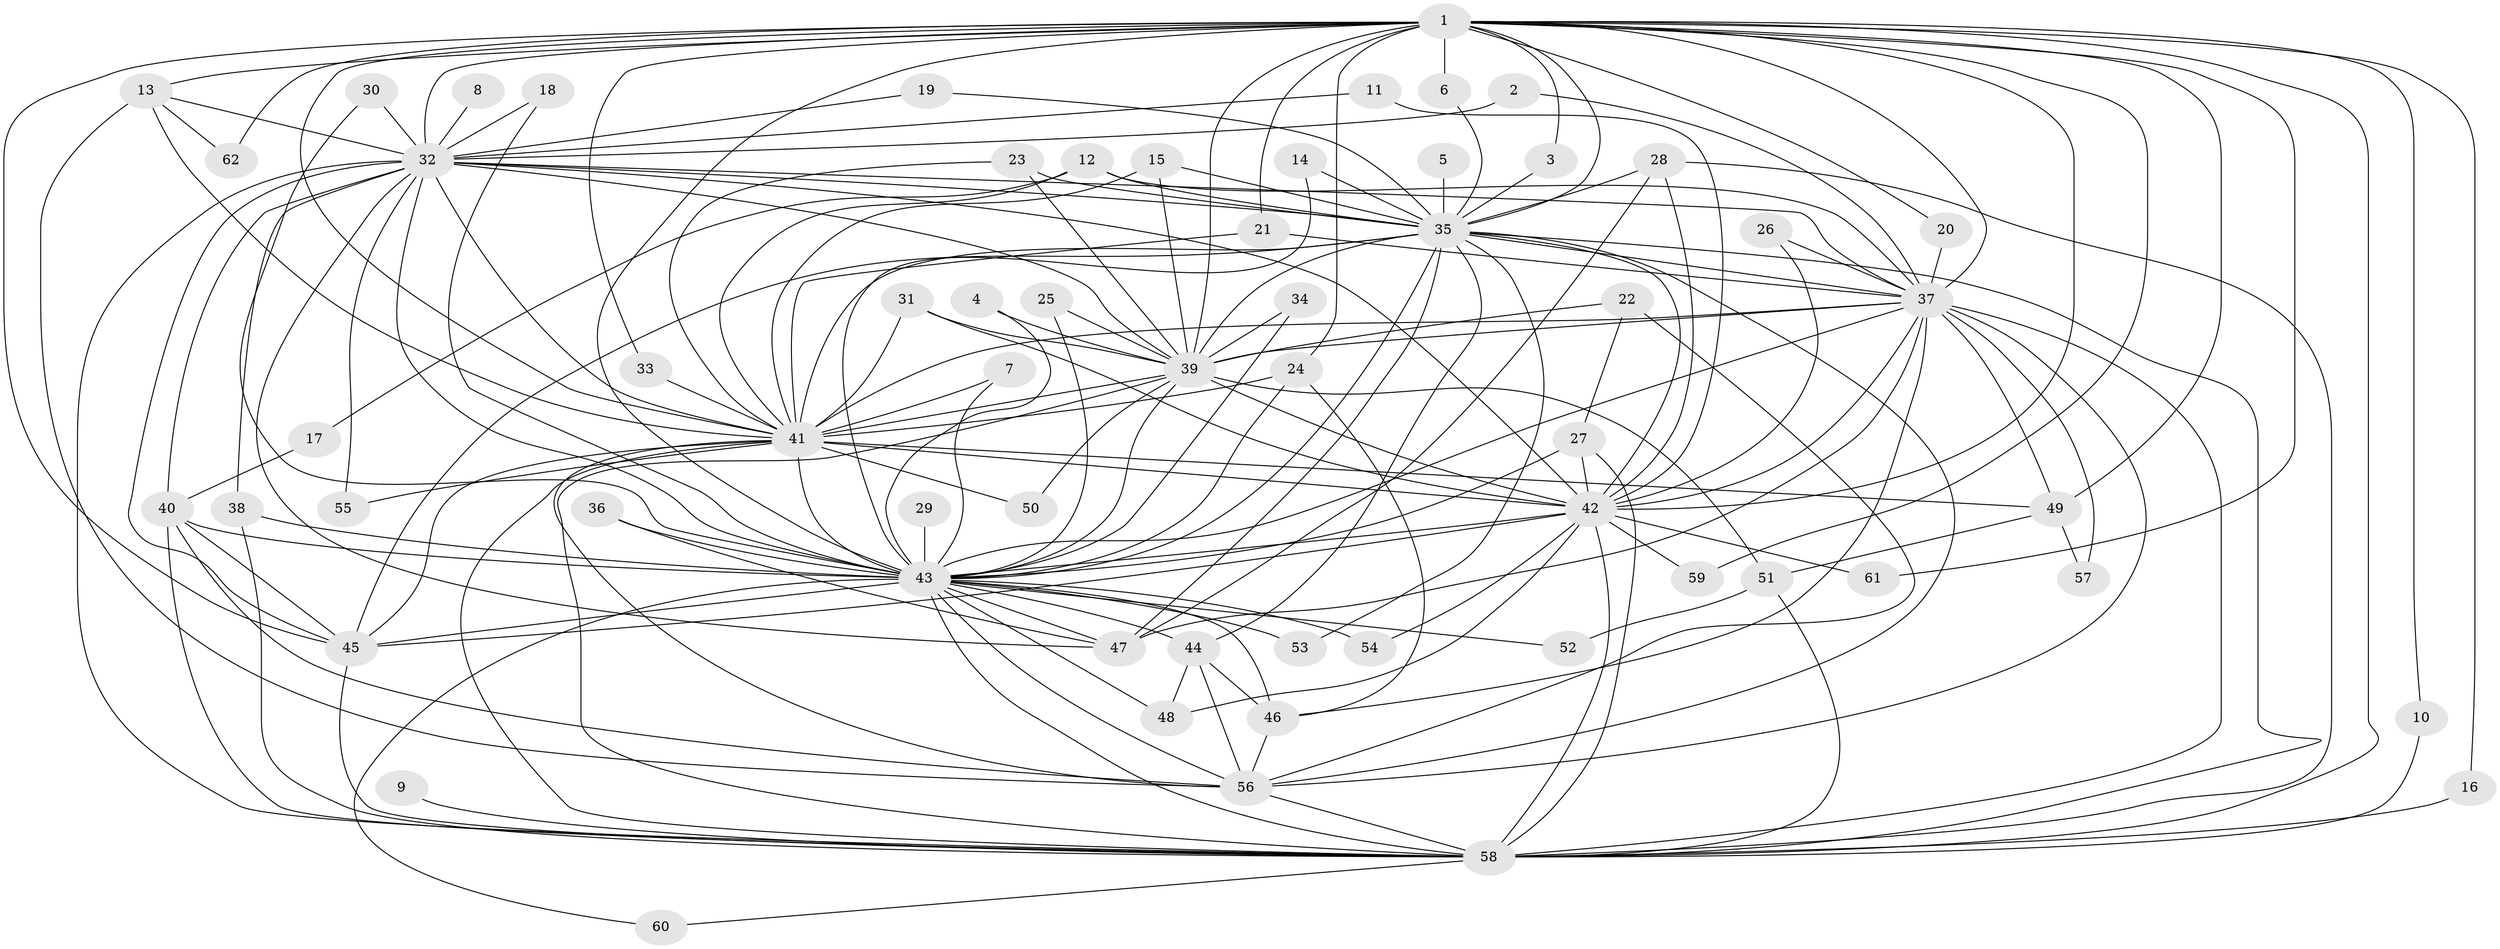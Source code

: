 // original degree distribution, {17: 0.008130081300813009, 20: 0.008130081300813009, 36: 0.008130081300813009, 18: 0.008130081300813009, 21: 0.008130081300813009, 25: 0.016260162601626018, 24: 0.008130081300813009, 28: 0.008130081300813009, 22: 0.008130081300813009, 3: 0.21951219512195122, 5: 0.04065040650406504, 4: 0.06504065040650407, 2: 0.5609756097560976, 6: 0.016260162601626018, 7: 0.008130081300813009, 11: 0.008130081300813009}
// Generated by graph-tools (version 1.1) at 2025/25/03/09/25 03:25:43]
// undirected, 62 vertices, 171 edges
graph export_dot {
graph [start="1"]
  node [color=gray90,style=filled];
  1;
  2;
  3;
  4;
  5;
  6;
  7;
  8;
  9;
  10;
  11;
  12;
  13;
  14;
  15;
  16;
  17;
  18;
  19;
  20;
  21;
  22;
  23;
  24;
  25;
  26;
  27;
  28;
  29;
  30;
  31;
  32;
  33;
  34;
  35;
  36;
  37;
  38;
  39;
  40;
  41;
  42;
  43;
  44;
  45;
  46;
  47;
  48;
  49;
  50;
  51;
  52;
  53;
  54;
  55;
  56;
  57;
  58;
  59;
  60;
  61;
  62;
  1 -- 3 [weight=1.0];
  1 -- 6 [weight=1.0];
  1 -- 10 [weight=1.0];
  1 -- 13 [weight=1.0];
  1 -- 16 [weight=1.0];
  1 -- 20 [weight=1.0];
  1 -- 21 [weight=1.0];
  1 -- 24 [weight=1.0];
  1 -- 32 [weight=3.0];
  1 -- 33 [weight=1.0];
  1 -- 35 [weight=2.0];
  1 -- 37 [weight=3.0];
  1 -- 39 [weight=2.0];
  1 -- 41 [weight=2.0];
  1 -- 42 [weight=3.0];
  1 -- 43 [weight=3.0];
  1 -- 45 [weight=2.0];
  1 -- 49 [weight=1.0];
  1 -- 58 [weight=2.0];
  1 -- 59 [weight=1.0];
  1 -- 61 [weight=1.0];
  1 -- 62 [weight=1.0];
  2 -- 32 [weight=1.0];
  2 -- 37 [weight=1.0];
  3 -- 35 [weight=1.0];
  4 -- 39 [weight=1.0];
  4 -- 43 [weight=1.0];
  5 -- 35 [weight=1.0];
  6 -- 35 [weight=1.0];
  7 -- 41 [weight=1.0];
  7 -- 43 [weight=1.0];
  8 -- 32 [weight=1.0];
  9 -- 58 [weight=1.0];
  10 -- 58 [weight=1.0];
  11 -- 32 [weight=1.0];
  11 -- 42 [weight=1.0];
  12 -- 17 [weight=1.0];
  12 -- 35 [weight=1.0];
  12 -- 37 [weight=1.0];
  12 -- 41 [weight=1.0];
  13 -- 32 [weight=1.0];
  13 -- 41 [weight=2.0];
  13 -- 56 [weight=1.0];
  13 -- 62 [weight=1.0];
  14 -- 35 [weight=1.0];
  14 -- 43 [weight=1.0];
  15 -- 35 [weight=1.0];
  15 -- 39 [weight=1.0];
  15 -- 41 [weight=1.0];
  16 -- 58 [weight=1.0];
  17 -- 40 [weight=1.0];
  18 -- 32 [weight=1.0];
  18 -- 43 [weight=1.0];
  19 -- 32 [weight=1.0];
  19 -- 35 [weight=1.0];
  20 -- 37 [weight=2.0];
  21 -- 37 [weight=1.0];
  21 -- 41 [weight=1.0];
  22 -- 27 [weight=1.0];
  22 -- 39 [weight=1.0];
  22 -- 56 [weight=1.0];
  23 -- 35 [weight=1.0];
  23 -- 39 [weight=1.0];
  23 -- 41 [weight=1.0];
  24 -- 41 [weight=1.0];
  24 -- 43 [weight=1.0];
  24 -- 46 [weight=1.0];
  25 -- 39 [weight=1.0];
  25 -- 43 [weight=1.0];
  26 -- 37 [weight=1.0];
  26 -- 42 [weight=1.0];
  27 -- 42 [weight=1.0];
  27 -- 43 [weight=1.0];
  27 -- 58 [weight=1.0];
  28 -- 35 [weight=1.0];
  28 -- 42 [weight=1.0];
  28 -- 47 [weight=1.0];
  28 -- 58 [weight=2.0];
  29 -- 43 [weight=2.0];
  30 -- 32 [weight=1.0];
  30 -- 43 [weight=1.0];
  31 -- 39 [weight=1.0];
  31 -- 41 [weight=1.0];
  31 -- 42 [weight=1.0];
  32 -- 35 [weight=2.0];
  32 -- 37 [weight=1.0];
  32 -- 38 [weight=1.0];
  32 -- 39 [weight=1.0];
  32 -- 40 [weight=1.0];
  32 -- 41 [weight=1.0];
  32 -- 42 [weight=2.0];
  32 -- 43 [weight=1.0];
  32 -- 45 [weight=1.0];
  32 -- 47 [weight=1.0];
  32 -- 55 [weight=1.0];
  32 -- 58 [weight=1.0];
  33 -- 41 [weight=2.0];
  34 -- 39 [weight=1.0];
  34 -- 43 [weight=1.0];
  35 -- 37 [weight=1.0];
  35 -- 39 [weight=1.0];
  35 -- 41 [weight=2.0];
  35 -- 42 [weight=1.0];
  35 -- 43 [weight=1.0];
  35 -- 44 [weight=1.0];
  35 -- 45 [weight=1.0];
  35 -- 47 [weight=1.0];
  35 -- 53 [weight=1.0];
  35 -- 56 [weight=1.0];
  35 -- 58 [weight=1.0];
  36 -- 43 [weight=1.0];
  36 -- 47 [weight=1.0];
  37 -- 39 [weight=1.0];
  37 -- 41 [weight=1.0];
  37 -- 42 [weight=1.0];
  37 -- 43 [weight=1.0];
  37 -- 46 [weight=1.0];
  37 -- 47 [weight=1.0];
  37 -- 49 [weight=1.0];
  37 -- 56 [weight=1.0];
  37 -- 57 [weight=1.0];
  37 -- 58 [weight=1.0];
  38 -- 43 [weight=2.0];
  38 -- 58 [weight=1.0];
  39 -- 41 [weight=2.0];
  39 -- 42 [weight=1.0];
  39 -- 43 [weight=1.0];
  39 -- 50 [weight=1.0];
  39 -- 51 [weight=1.0];
  39 -- 58 [weight=2.0];
  40 -- 43 [weight=1.0];
  40 -- 45 [weight=1.0];
  40 -- 56 [weight=1.0];
  40 -- 58 [weight=1.0];
  41 -- 42 [weight=1.0];
  41 -- 43 [weight=2.0];
  41 -- 45 [weight=1.0];
  41 -- 49 [weight=2.0];
  41 -- 50 [weight=1.0];
  41 -- 55 [weight=1.0];
  41 -- 56 [weight=1.0];
  41 -- 58 [weight=1.0];
  42 -- 43 [weight=1.0];
  42 -- 45 [weight=1.0];
  42 -- 48 [weight=1.0];
  42 -- 54 [weight=1.0];
  42 -- 58 [weight=1.0];
  42 -- 59 [weight=1.0];
  42 -- 61 [weight=1.0];
  43 -- 44 [weight=1.0];
  43 -- 45 [weight=1.0];
  43 -- 46 [weight=1.0];
  43 -- 47 [weight=1.0];
  43 -- 48 [weight=1.0];
  43 -- 52 [weight=2.0];
  43 -- 53 [weight=1.0];
  43 -- 54 [weight=1.0];
  43 -- 56 [weight=1.0];
  43 -- 58 [weight=2.0];
  43 -- 60 [weight=1.0];
  44 -- 46 [weight=1.0];
  44 -- 48 [weight=1.0];
  44 -- 56 [weight=1.0];
  45 -- 58 [weight=1.0];
  46 -- 56 [weight=1.0];
  49 -- 51 [weight=1.0];
  49 -- 57 [weight=1.0];
  51 -- 52 [weight=1.0];
  51 -- 58 [weight=2.0];
  56 -- 58 [weight=1.0];
  58 -- 60 [weight=1.0];
}
